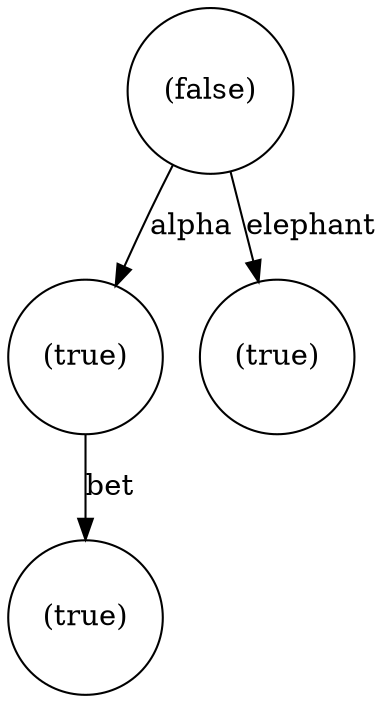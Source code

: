 digraph Trie {
  node [shape=circle];
  n0 [label="(false)"];
  n1 [label="(true)"];
  n0 -> n1 [label="alpha"];
  n2 [label="(true)"];
  n1 -> n2 [label="bet"];
  n3 [label="(true)"];
  n0 -> n3 [label="elephant"];
}
